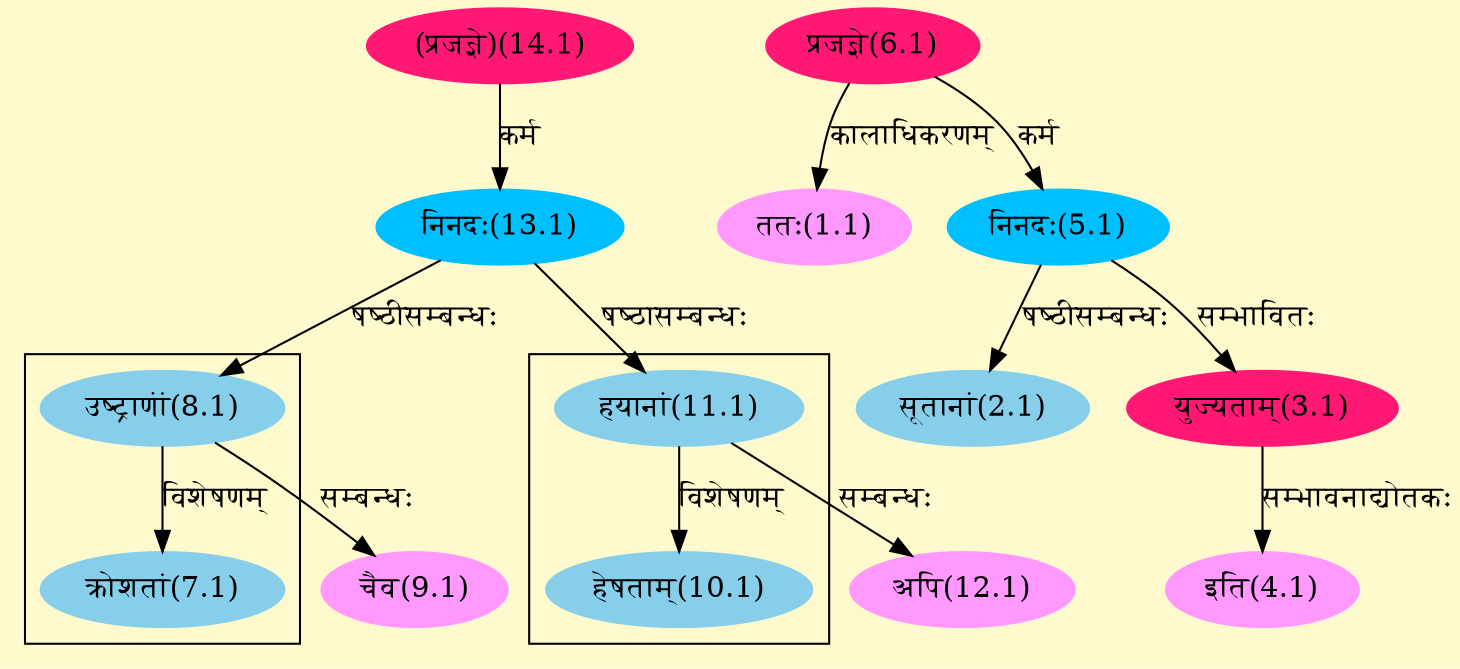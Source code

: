 digraph G{
rankdir=BT;
 compound=true;
 bgcolor="lemonchiffon1";

subgraph cluster_1{
Node7_1 [style=filled, color="#87CEEB" label = "क्रोशतां(7.1)"]
Node8_1 [style=filled, color="#87CEEB" label = "उष्ट्राणांं(8.1)"]

}

subgraph cluster_2{
Node10_1 [style=filled, color="#87CEEB" label = "हेषताम्(10.1)"]
Node11_1 [style=filled, color="#87CEEB" label = "हयानां(11.1)"]

}
Node1_1 [style=filled, color="#FF99FF" label = "ततः(1.1)"]
Node6_1 [style=filled, color="#FF1975" label = "प्रजज्ञे(6.1)"]
Node2_1 [style=filled, color="#87CEEB" label = "सूतानां(2.1)"]
Node5_1 [style=filled, color="#00BFFF" label = "निनदः(5.1)"]
Node3_1 [style=filled, color="#FF1975" label = "युज्यताम्(3.1)"]
Node4_1 [style=filled, color="#FF99FF" label = "इति(4.1)"]
Node8_1 [style=filled, color="#87CEEB" label = "उष्ट्राणांं(8.1)"]
Node13_1 [style=filled, color="#00BFFF" label = "निनदः(13.1)"]
Node9_1 [style=filled, color="#FF99FF" label = "चैव(9.1)"]
Node11_1 [style=filled, color="#87CEEB" label = "हयानां(11.1)"]
Node12_1 [style=filled, color="#FF99FF" label = "अपि(12.1)"]
Node14_1 [style=filled, color="#FF1975" label = "(प्रजज्ञे)(14.1)"]
/* Start of Relations section */

Node1_1 -> Node6_1 [  label="कालाधिकरणम्"  dir="back" ]
Node2_1 -> Node5_1 [  label="षष्ठीसम्बन्धः"  dir="back" ]
Node3_1 -> Node5_1 [  label="सम्भावितः"  dir="back" ]
Node4_1 -> Node3_1 [  label="सम्भावनाद्योतकः"  dir="back" ]
Node5_1 -> Node6_1 [  label="कर्म"  dir="back" ]
Node7_1 -> Node8_1 [  label="विशेषणम्"  dir="back" ]
Node8_1 -> Node13_1 [  label="षष्ठीसम्बन्धः"  dir="back" ]
Node9_1 -> Node8_1 [  label="सम्बन्धः"  dir="back" ]
Node10_1 -> Node11_1 [  label="विशेषणम्"  dir="back" ]
Node11_1 -> Node13_1 [  label="षष्ठासम्बन्धः"  dir="back" ]
Node12_1 -> Node11_1 [  label="सम्बन्धः"  dir="back" ]
Node13_1 -> Node14_1 [  label="कर्म"  dir="back" ]
}
